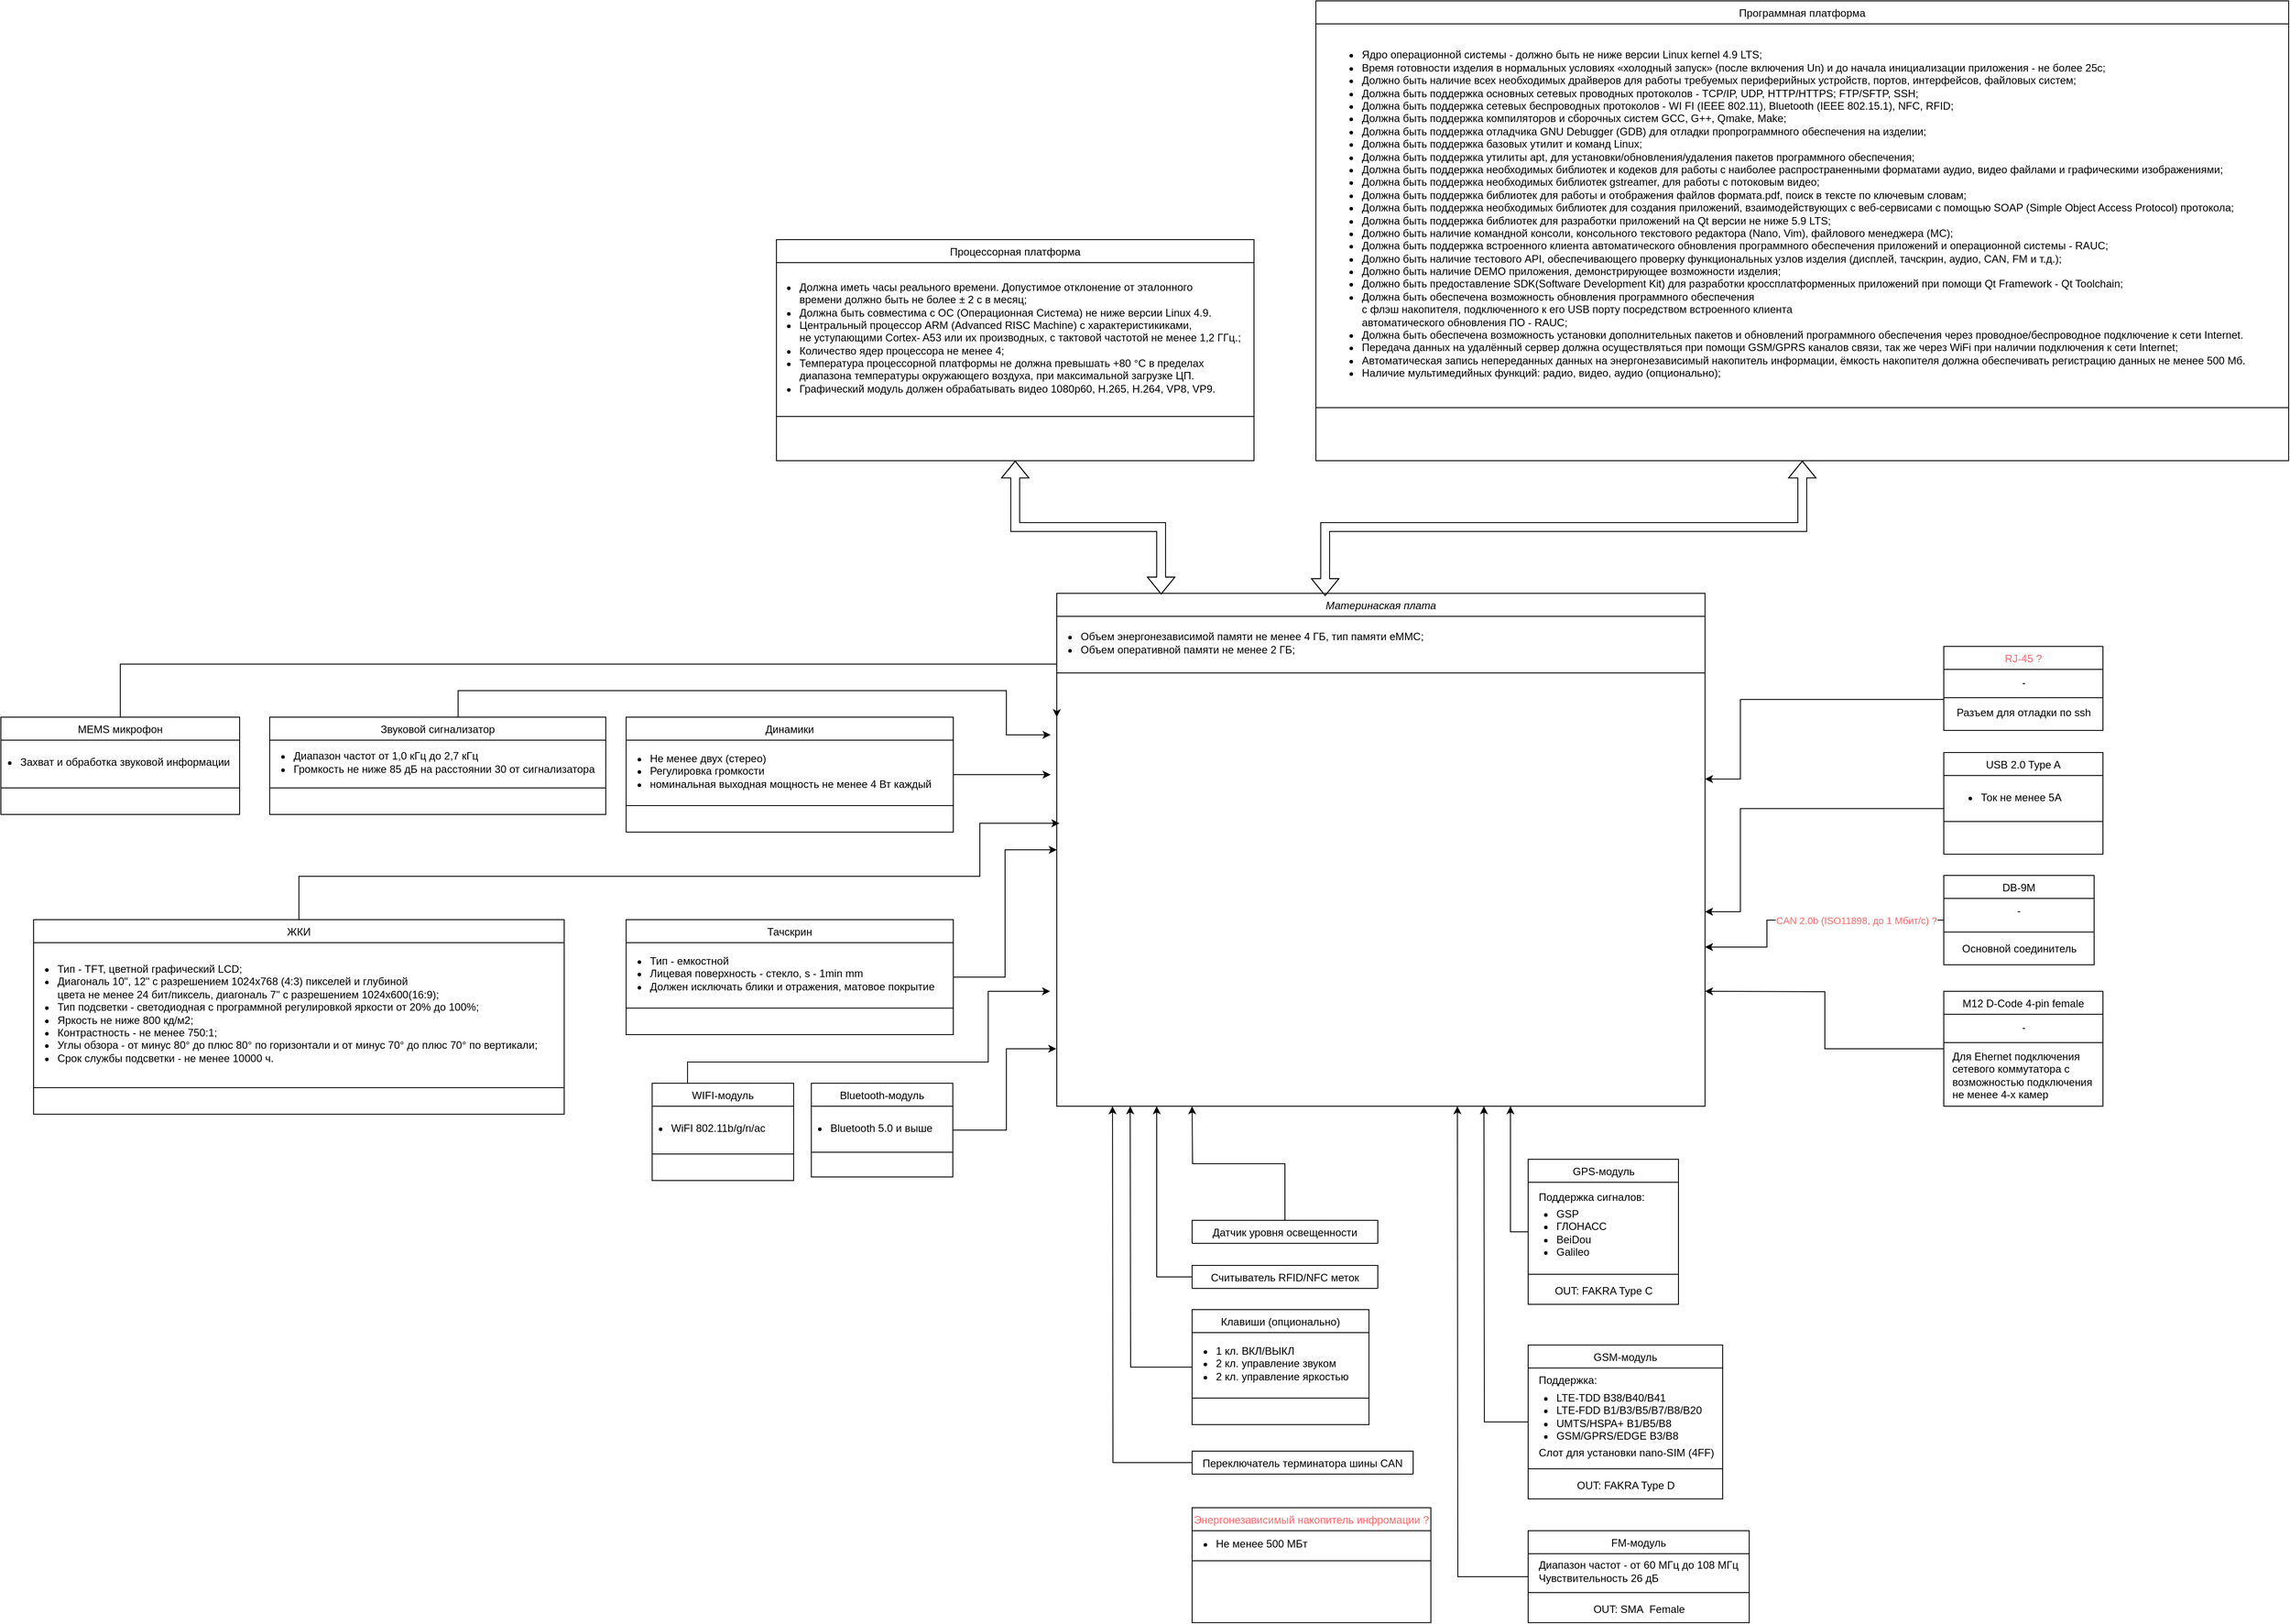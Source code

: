 <mxfile version="25.0.3">
  <diagram id="C5RBs43oDa-KdzZeNtuy" name="Page-1">
    <mxGraphModel dx="3862" dy="2317" grid="1" gridSize="10" guides="1" tooltips="1" connect="1" arrows="1" fold="1" page="1" pageScale="1" pageWidth="827" pageHeight="1169" math="0" shadow="0">
      <root>
        <mxCell id="WIyWlLk6GJQsqaUBKTNV-0" />
        <mxCell id="WIyWlLk6GJQsqaUBKTNV-1" parent="WIyWlLk6GJQsqaUBKTNV-0" />
        <mxCell id="zkfFHV4jXpPFQw0GAbJ--0" value="Материнаская плата" style="swimlane;fontStyle=2;align=center;verticalAlign=top;childLayout=stackLayout;horizontal=1;startSize=26;horizontalStack=0;resizeParent=1;resizeLast=0;collapsible=1;marginBottom=0;rounded=0;shadow=0;strokeWidth=1;" parent="WIyWlLk6GJQsqaUBKTNV-1" vertex="1">
          <mxGeometry x="97" y="20" width="733" height="580" as="geometry">
            <mxRectangle x="230" y="140" width="160" height="26" as="alternateBounds" />
          </mxGeometry>
        </mxCell>
        <mxCell id="351Vfbh0vFhuDnyXnwBA-13" value="&lt;ul style=&quot;padding-left: 15px;&quot;&gt;&lt;li&gt;Объем энергонезависимой памяти не менее 4 ГБ, тип памяти еММС;&lt;/li&gt;&lt;li&gt;Объем оперативной памяти не менее 2 ГБ;&lt;/li&gt;&lt;/ul&gt;" style="text;html=1;align=left;verticalAlign=middle;resizable=0;points=[];autosize=1;strokeColor=none;fillColor=none;spacingLeft=12;spacing=0;imageWidth=19;" vertex="1" parent="zkfFHV4jXpPFQw0GAbJ--0">
          <mxGeometry y="26" width="733" height="60" as="geometry" />
        </mxCell>
        <mxCell id="zkfFHV4jXpPFQw0GAbJ--4" value="" style="line;html=1;strokeWidth=1;align=left;verticalAlign=middle;spacingTop=-1;spacingLeft=3;spacingRight=3;rotatable=0;labelPosition=right;points=[];portConstraint=eastwest;" parent="zkfFHV4jXpPFQw0GAbJ--0" vertex="1">
          <mxGeometry y="86" width="733" height="8" as="geometry" />
        </mxCell>
        <mxCell id="mmJ2XwxNnpeeQNrBahXj-49" style="edgeStyle=orthogonalEdgeStyle;rounded=0;orthogonalLoop=1;jettySize=auto;html=1;" parent="WIyWlLk6GJQsqaUBKTNV-1" source="zkfFHV4jXpPFQw0GAbJ--13" edge="1">
          <mxGeometry relative="1" as="geometry">
            <mxPoint x="550" y="600" as="targetPoint" />
          </mxGeometry>
        </mxCell>
        <mxCell id="zkfFHV4jXpPFQw0GAbJ--13" value="FM-модуль" style="swimlane;fontStyle=0;align=center;verticalAlign=top;childLayout=stackLayout;horizontal=1;startSize=26;horizontalStack=0;resizeParent=1;resizeLast=0;collapsible=1;marginBottom=0;rounded=0;shadow=0;strokeWidth=1;" parent="WIyWlLk6GJQsqaUBKTNV-1" vertex="1">
          <mxGeometry x="630" y="1080" width="250" height="104" as="geometry">
            <mxRectangle x="310" y="410" width="170" height="26" as="alternateBounds" />
          </mxGeometry>
        </mxCell>
        <mxCell id="_bf-xzJOz2L2qGSa89S1-26" value="&lt;div&gt;Диапазон частот - от 60 МГц до 108 МГц&lt;/div&gt;&lt;div&gt;Чувствительность 26 дБ&lt;br&gt;&lt;/div&gt;" style="text;html=1;align=left;verticalAlign=middle;resizable=0;points=[];autosize=1;strokeColor=none;fillColor=none;spacingLeft=12;spacing=0;" parent="zkfFHV4jXpPFQw0GAbJ--13" vertex="1">
          <mxGeometry y="26" width="250" height="40" as="geometry" />
        </mxCell>
        <mxCell id="zkfFHV4jXpPFQw0GAbJ--15" value="" style="line;html=1;strokeWidth=1;align=left;verticalAlign=middle;spacingTop=-1;spacingLeft=3;spacingRight=3;rotatable=0;labelPosition=right;points=[];portConstraint=eastwest;" parent="zkfFHV4jXpPFQw0GAbJ--13" vertex="1">
          <mxGeometry y="66" width="250" height="8" as="geometry" />
        </mxCell>
        <mxCell id="mmJ2XwxNnpeeQNrBahXj-25" value="OUT: SMA&amp;nbsp; Female" style="text;html=1;align=center;verticalAlign=middle;resizable=0;points=[];autosize=1;strokeColor=none;fillColor=none;" parent="zkfFHV4jXpPFQw0GAbJ--13" vertex="1">
          <mxGeometry y="74" width="250" height="30" as="geometry" />
        </mxCell>
        <mxCell id="mmJ2XwxNnpeeQNrBahXj-47" style="edgeStyle=orthogonalEdgeStyle;rounded=0;orthogonalLoop=1;jettySize=auto;html=1;" parent="WIyWlLk6GJQsqaUBKTNV-1" source="mmJ2XwxNnpeeQNrBahXj-1" edge="1">
          <mxGeometry relative="1" as="geometry">
            <mxPoint x="610" y="600" as="targetPoint" />
          </mxGeometry>
        </mxCell>
        <mxCell id="mmJ2XwxNnpeeQNrBahXj-1" value="GPS-модуль" style="swimlane;fontStyle=0;align=center;verticalAlign=top;childLayout=stackLayout;horizontal=1;startSize=26;horizontalStack=0;resizeParent=1;resizeLast=0;collapsible=1;marginBottom=0;rounded=0;shadow=0;strokeWidth=1;spacingLeft=1;" parent="WIyWlLk6GJQsqaUBKTNV-1" vertex="1">
          <mxGeometry x="630" y="660" width="170" height="164" as="geometry">
            <mxRectangle x="310" y="410" width="170" height="26" as="alternateBounds" />
          </mxGeometry>
        </mxCell>
        <mxCell id="_bf-xzJOz2L2qGSa89S1-20" value="Поддержка сигналов:&lt;br&gt;&lt;ul style=&quot;padding-left: 20px; margin-top: 5px; margin-bottom: 5px;&quot;&gt;&lt;li&gt;GSP&lt;/li&gt;&lt;li&gt;ГЛОНАСС&lt;/li&gt;&lt;li&gt;BeiDou&lt;/li&gt;&lt;li&gt;Galileo&lt;br&gt;&lt;/li&gt;&lt;/ul&gt;" style="text;html=1;align=left;verticalAlign=middle;resizable=0;points=[];autosize=1;strokeColor=none;fillColor=none;spacingLeft=12;spacing=0;" parent="mmJ2XwxNnpeeQNrBahXj-1" vertex="1">
          <mxGeometry y="26" width="170" height="100" as="geometry" />
        </mxCell>
        <mxCell id="mmJ2XwxNnpeeQNrBahXj-3" value="" style="line;html=1;strokeWidth=1;align=left;verticalAlign=middle;spacingTop=-1;spacingLeft=3;spacingRight=3;rotatable=0;labelPosition=right;points=[];portConstraint=eastwest;" parent="mmJ2XwxNnpeeQNrBahXj-1" vertex="1">
          <mxGeometry y="126" width="170" height="8" as="geometry" />
        </mxCell>
        <mxCell id="_bf-xzJOz2L2qGSa89S1-21" value="OUT: FAKRA Type C" style="text;html=1;align=center;verticalAlign=middle;resizable=0;points=[];autosize=1;strokeColor=none;fillColor=none;" parent="mmJ2XwxNnpeeQNrBahXj-1" vertex="1">
          <mxGeometry y="134" width="170" height="30" as="geometry" />
        </mxCell>
        <mxCell id="mmJ2XwxNnpeeQNrBahXj-48" style="edgeStyle=orthogonalEdgeStyle;rounded=0;orthogonalLoop=1;jettySize=auto;html=1;" parent="WIyWlLk6GJQsqaUBKTNV-1" source="mmJ2XwxNnpeeQNrBahXj-4" edge="1">
          <mxGeometry relative="1" as="geometry">
            <mxPoint x="580" y="600" as="targetPoint" />
          </mxGeometry>
        </mxCell>
        <mxCell id="mmJ2XwxNnpeeQNrBahXj-4" value="GSM-модуль" style="swimlane;fontStyle=0;align=center;verticalAlign=top;childLayout=stackLayout;horizontal=1;startSize=26;horizontalStack=0;resizeParent=1;resizeLast=0;collapsible=1;marginBottom=0;rounded=0;shadow=0;strokeWidth=1;" parent="WIyWlLk6GJQsqaUBKTNV-1" vertex="1">
          <mxGeometry x="630" y="870" width="220" height="174" as="geometry">
            <mxRectangle x="310" y="410" width="170" height="26" as="alternateBounds" />
          </mxGeometry>
        </mxCell>
        <mxCell id="_bf-xzJOz2L2qGSa89S1-24" value="Поддержка:&lt;br&gt;&lt;ul style=&quot;padding-left: 20px; margin-top: 5px; margin-bottom: 5px;&quot;&gt;&lt;li&gt;LTE-TDD B38/B40/B41&lt;br&gt;&lt;/li&gt;&lt;li&gt;LTE-FDD B1/B3/B5/B7/B8/B20&lt;/li&gt;&lt;li&gt;UMTS/HSPA+ B1/B5/B8&lt;br&gt;&lt;/li&gt;&lt;li&gt;GSM/GPRS/EDGE B3/B8&lt;/li&gt;&lt;/ul&gt;Слот для установки nano-SIM (4FF)" style="text;html=1;align=left;verticalAlign=middle;resizable=0;points=[];autosize=1;strokeColor=none;fillColor=none;spacingLeft=12;spacing=0;" parent="mmJ2XwxNnpeeQNrBahXj-4" vertex="1">
          <mxGeometry y="26" width="220" height="110" as="geometry" />
        </mxCell>
        <mxCell id="mmJ2XwxNnpeeQNrBahXj-6" value="" style="line;html=1;strokeWidth=1;align=left;verticalAlign=middle;spacingTop=-1;spacingLeft=3;spacingRight=3;rotatable=0;labelPosition=right;points=[];portConstraint=eastwest;" parent="mmJ2XwxNnpeeQNrBahXj-4" vertex="1">
          <mxGeometry y="136" width="220" height="8" as="geometry" />
        </mxCell>
        <mxCell id="_bf-xzJOz2L2qGSa89S1-22" value="OUT: FAKRA Type D" style="text;html=1;align=center;verticalAlign=middle;resizable=0;points=[];autosize=1;strokeColor=none;fillColor=none;" parent="mmJ2XwxNnpeeQNrBahXj-4" vertex="1">
          <mxGeometry y="144" width="220" height="30" as="geometry" />
        </mxCell>
        <mxCell id="351Vfbh0vFhuDnyXnwBA-10" style="edgeStyle=orthogonalEdgeStyle;rounded=0;orthogonalLoop=1;jettySize=auto;html=1;" edge="1" parent="WIyWlLk6GJQsqaUBKTNV-1" source="mmJ2XwxNnpeeQNrBahXj-7">
          <mxGeometry relative="1" as="geometry">
            <mxPoint x="100" y="280" as="targetPoint" />
            <Array as="points">
              <mxPoint x="-760" y="340" />
              <mxPoint x="10" y="340" />
              <mxPoint x="10" y="280" />
              <mxPoint x="96" y="280" />
            </Array>
          </mxGeometry>
        </mxCell>
        <mxCell id="mmJ2XwxNnpeeQNrBahXj-7" value="ЖКИ" style="swimlane;fontStyle=0;align=center;verticalAlign=top;childLayout=stackLayout;horizontal=1;startSize=26;horizontalStack=0;resizeParent=1;resizeLast=0;collapsible=1;marginBottom=0;rounded=0;shadow=0;strokeWidth=1;" parent="WIyWlLk6GJQsqaUBKTNV-1" vertex="1">
          <mxGeometry x="-1060" y="389" width="600" height="220" as="geometry">
            <mxRectangle x="-240" y="290" width="170" height="26" as="alternateBounds" />
          </mxGeometry>
        </mxCell>
        <mxCell id="351Vfbh0vFhuDnyXnwBA-9" value="&lt;ul style=&quot;padding-left: 15px;&quot;&gt;&lt;li&gt;Тип - TFT, цветной графический LCD;&lt;/li&gt;&lt;li&gt;Диагональ 10&quot;, 12&quot; с разрешением 1024x768 (4:3) пикселей и глубиной &lt;br&gt;цвета не менее 24 бит/пиксель, диагональ 7&quot; с разрешением 1024х600(16:9);&lt;/li&gt;&lt;li&gt;Тип подсветки - светодиодная с программной регулировкой яркости от 20% до 100%;&lt;/li&gt;&lt;li&gt;Яркость не ниже 800 кд/м2;&lt;/li&gt;&lt;li&gt;Контрастность - не менее 750:1;&lt;/li&gt;&lt;li&gt;Углы обзора - от минус 80° до плюс 80° по горизонтали и от минус 70° до плюс 70° по вертикали;&lt;/li&gt;&lt;li&gt;Срок службы подсветки - не менее 10000 ч.&lt;/li&gt;&lt;/ul&gt;" style="text;html=1;align=left;verticalAlign=middle;resizable=0;points=[];autosize=1;strokeColor=none;fillColor=none;spacingLeft=12;spacing=0;imageWidth=19;" vertex="1" parent="mmJ2XwxNnpeeQNrBahXj-7">
          <mxGeometry y="26" width="600" height="160" as="geometry" />
        </mxCell>
        <mxCell id="mmJ2XwxNnpeeQNrBahXj-9" value="" style="line;html=1;strokeWidth=1;align=left;verticalAlign=middle;spacingTop=-1;spacingLeft=3;spacingRight=3;rotatable=0;labelPosition=right;points=[];portConstraint=eastwest;" parent="mmJ2XwxNnpeeQNrBahXj-7" vertex="1">
          <mxGeometry y="186" width="600" height="8" as="geometry" />
        </mxCell>
        <mxCell id="351Vfbh0vFhuDnyXnwBA-8" style="edgeStyle=orthogonalEdgeStyle;rounded=0;orthogonalLoop=1;jettySize=auto;html=1;entryX=0;entryY=0.5;entryDx=0;entryDy=0;" edge="1" parent="WIyWlLk6GJQsqaUBKTNV-1" source="mmJ2XwxNnpeeQNrBahXj-10" target="zkfFHV4jXpPFQw0GAbJ--0">
          <mxGeometry relative="1" as="geometry" />
        </mxCell>
        <mxCell id="mmJ2XwxNnpeeQNrBahXj-10" value="Тачскрин" style="swimlane;fontStyle=0;align=center;verticalAlign=top;childLayout=stackLayout;horizontal=1;startSize=26;horizontalStack=0;resizeParent=1;resizeLast=0;collapsible=1;marginBottom=0;rounded=0;shadow=0;strokeWidth=1;" parent="WIyWlLk6GJQsqaUBKTNV-1" vertex="1">
          <mxGeometry x="-390" y="389" width="370" height="130" as="geometry">
            <mxRectangle x="310" y="410" width="170" height="26" as="alternateBounds" />
          </mxGeometry>
        </mxCell>
        <mxCell id="351Vfbh0vFhuDnyXnwBA-7" value="&lt;ul style=&quot;padding-left: 15px; margin-top: 5px; margin-bottom: 5px;&quot;&gt;&lt;li&gt;Тип - емкостной&lt;br&gt;&lt;/li&gt;&lt;li&gt;Лицевая поверхность - стекло, s - 1min mm&lt;/li&gt;&lt;li&gt;Должен исключать блики и отражения, матовое покрытие&lt;br&gt;&lt;/li&gt;&lt;/ul&gt;" style="text;html=1;align=left;verticalAlign=middle;resizable=0;points=[];autosize=1;strokeColor=none;fillColor=none;spacingLeft=12;spacing=0;imageWidth=19;" vertex="1" parent="mmJ2XwxNnpeeQNrBahXj-10">
          <mxGeometry y="26" width="370" height="70" as="geometry" />
        </mxCell>
        <mxCell id="mmJ2XwxNnpeeQNrBahXj-12" value="" style="line;html=1;strokeWidth=1;align=left;verticalAlign=middle;spacingTop=-1;spacingLeft=3;spacingRight=3;rotatable=0;labelPosition=right;points=[];portConstraint=eastwest;" parent="mmJ2XwxNnpeeQNrBahXj-10" vertex="1">
          <mxGeometry y="96" width="370" height="8" as="geometry" />
        </mxCell>
        <mxCell id="351Vfbh0vFhuDnyXnwBA-3" style="edgeStyle=orthogonalEdgeStyle;rounded=0;orthogonalLoop=1;jettySize=auto;html=1;" edge="1" parent="WIyWlLk6GJQsqaUBKTNV-1" source="mmJ2XwxNnpeeQNrBahXj-13">
          <mxGeometry relative="1" as="geometry">
            <mxPoint x="90" y="225" as="targetPoint" />
          </mxGeometry>
        </mxCell>
        <mxCell id="mmJ2XwxNnpeeQNrBahXj-13" value="Динамики" style="swimlane;fontStyle=0;align=center;verticalAlign=top;childLayout=stackLayout;horizontal=1;startSize=26;horizontalStack=0;resizeParent=1;resizeLast=0;collapsible=1;marginBottom=0;rounded=0;shadow=0;strokeWidth=1;" parent="WIyWlLk6GJQsqaUBKTNV-1" vertex="1">
          <mxGeometry x="-390" y="160" width="370" height="130" as="geometry">
            <mxRectangle x="310" y="410" width="170" height="26" as="alternateBounds" />
          </mxGeometry>
        </mxCell>
        <mxCell id="351Vfbh0vFhuDnyXnwBA-1" value="&lt;ul style=&quot;padding-left: 15px; margin-top: 5px; margin-bottom: 5px;&quot;&gt;&lt;li&gt;Не менее двух (стерео)&lt;br&gt;&lt;/li&gt;&lt;li&gt;Регулировка громкости&lt;br&gt;&lt;/li&gt;&lt;li&gt;номинальная выходная мощность не менее 4 Вт каждый&lt;br&gt;&lt;/li&gt;&lt;/ul&gt;" style="text;html=1;align=left;verticalAlign=middle;resizable=0;points=[];autosize=1;strokeColor=none;fillColor=none;spacingLeft=12;spacing=0;imageWidth=19;" vertex="1" parent="mmJ2XwxNnpeeQNrBahXj-13">
          <mxGeometry y="26" width="370" height="70" as="geometry" />
        </mxCell>
        <mxCell id="mmJ2XwxNnpeeQNrBahXj-15" value="" style="line;html=1;strokeWidth=1;align=left;verticalAlign=middle;spacingTop=-1;spacingLeft=3;spacingRight=3;rotatable=0;labelPosition=right;points=[];portConstraint=eastwest;" parent="mmJ2XwxNnpeeQNrBahXj-13" vertex="1">
          <mxGeometry y="96" width="370" height="8" as="geometry" />
        </mxCell>
        <mxCell id="_bf-xzJOz2L2qGSa89S1-5" style="edgeStyle=orthogonalEdgeStyle;rounded=0;orthogonalLoop=1;jettySize=auto;html=1;" parent="WIyWlLk6GJQsqaUBKTNV-1" source="mmJ2XwxNnpeeQNrBahXj-16" edge="1">
          <mxGeometry relative="1" as="geometry">
            <mxPoint x="90" y="180" as="targetPoint" />
            <Array as="points">
              <mxPoint x="-580" y="130" />
              <mxPoint x="40" y="130" />
              <mxPoint x="40" y="180" />
            </Array>
          </mxGeometry>
        </mxCell>
        <mxCell id="mmJ2XwxNnpeeQNrBahXj-16" value="Звуковой сигнализатор" style="swimlane;fontStyle=0;align=center;verticalAlign=top;childLayout=stackLayout;horizontal=1;startSize=26;horizontalStack=0;resizeParent=1;resizeLast=0;collapsible=1;marginBottom=0;rounded=0;shadow=0;strokeWidth=1;" parent="WIyWlLk6GJQsqaUBKTNV-1" vertex="1">
          <mxGeometry x="-793" y="160" width="380" height="110" as="geometry">
            <mxRectangle x="310" y="410" width="170" height="26" as="alternateBounds" />
          </mxGeometry>
        </mxCell>
        <mxCell id="351Vfbh0vFhuDnyXnwBA-2" value="&lt;ul style=&quot;padding-left: 15px; margin-top: 5px; margin-bottom: 5px;&quot;&gt;&lt;li&gt;Диапазон частот от 1,0 кГц до 2,7 кГц&lt;br&gt;&lt;/li&gt;&lt;li&gt;Громкость не ниже 85 дБ на расстоянии 30 от сигнализатора&lt;br&gt;&lt;/li&gt;&lt;/ul&gt;" style="text;html=1;align=left;verticalAlign=middle;resizable=0;points=[];autosize=1;strokeColor=none;fillColor=none;spacingLeft=12;spacing=0;imageWidth=19;" vertex="1" parent="mmJ2XwxNnpeeQNrBahXj-16">
          <mxGeometry y="26" width="380" height="50" as="geometry" />
        </mxCell>
        <mxCell id="mmJ2XwxNnpeeQNrBahXj-18" value="" style="line;html=1;strokeWidth=1;align=left;verticalAlign=middle;spacingTop=-1;spacingLeft=3;spacingRight=3;rotatable=0;labelPosition=right;points=[];portConstraint=eastwest;" parent="mmJ2XwxNnpeeQNrBahXj-16" vertex="1">
          <mxGeometry y="76" width="380" height="8" as="geometry" />
        </mxCell>
        <mxCell id="351Vfbh0vFhuDnyXnwBA-15" style="edgeStyle=orthogonalEdgeStyle;rounded=0;orthogonalLoop=1;jettySize=auto;html=1;" edge="1" parent="WIyWlLk6GJQsqaUBKTNV-1" source="mmJ2XwxNnpeeQNrBahXj-19">
          <mxGeometry relative="1" as="geometry">
            <mxPoint x="250" y="600" as="targetPoint" />
          </mxGeometry>
        </mxCell>
        <mxCell id="mmJ2XwxNnpeeQNrBahXj-19" value="Датчик уровня освещенности" style="swimlane;fontStyle=0;align=center;verticalAlign=top;childLayout=stackLayout;horizontal=1;startSize=26;horizontalStack=0;resizeParent=1;resizeLast=0;collapsible=1;marginBottom=0;rounded=0;shadow=0;strokeWidth=1;" parent="WIyWlLk6GJQsqaUBKTNV-1" vertex="1" collapsed="1">
          <mxGeometry x="250" y="729" width="210" height="26" as="geometry">
            <mxRectangle x="210" y="730" width="180" height="88" as="alternateBounds" />
          </mxGeometry>
        </mxCell>
        <mxCell id="mmJ2XwxNnpeeQNrBahXj-20" value="-" style="text;align=center;verticalAlign=top;spacingLeft=4;spacingRight=4;overflow=hidden;rotatable=0;points=[[0,0.5],[1,0.5]];portConstraint=eastwest;" parent="mmJ2XwxNnpeeQNrBahXj-19" vertex="1">
          <mxGeometry y="26" width="180" height="26" as="geometry" />
        </mxCell>
        <mxCell id="mmJ2XwxNnpeeQNrBahXj-21" value="" style="line;html=1;strokeWidth=1;align=left;verticalAlign=middle;spacingTop=-1;spacingLeft=3;spacingRight=3;rotatable=0;labelPosition=right;points=[];portConstraint=eastwest;" parent="mmJ2XwxNnpeeQNrBahXj-19" vertex="1">
          <mxGeometry y="52" width="180" height="8" as="geometry" />
        </mxCell>
        <mxCell id="mmJ2XwxNnpeeQNrBahXj-56" style="edgeStyle=orthogonalEdgeStyle;rounded=0;orthogonalLoop=1;jettySize=auto;html=1;exitX=0.004;exitY=0.747;exitDx=0;exitDy=0;exitPerimeter=0;" parent="WIyWlLk6GJQsqaUBKTNV-1" source="mmJ2XwxNnpeeQNrBahXj-69" edge="1">
          <mxGeometry relative="1" as="geometry">
            <mxPoint x="830" y="380" as="targetPoint" />
            <Array as="points">
              <mxPoint x="870" y="263" />
              <mxPoint x="870" y="380" />
            </Array>
          </mxGeometry>
        </mxCell>
        <mxCell id="mmJ2XwxNnpeeQNrBahXj-22" value="USB 2.0 Type A" style="swimlane;fontStyle=0;align=center;verticalAlign=top;childLayout=stackLayout;horizontal=1;startSize=26;horizontalStack=0;resizeParent=1;resizeLast=0;collapsible=1;marginBottom=0;rounded=0;shadow=0;strokeWidth=1;" parent="WIyWlLk6GJQsqaUBKTNV-1" vertex="1">
          <mxGeometry x="1100" y="200" width="180" height="115" as="geometry">
            <mxRectangle x="990" y="200" width="170" height="26" as="alternateBounds" />
          </mxGeometry>
        </mxCell>
        <mxCell id="mmJ2XwxNnpeeQNrBahXj-69" value="&lt;div align=&quot;left&quot;&gt;&lt;ul&gt;&lt;li&gt;Ток не менее 5А&lt;/li&gt;&lt;/ul&gt;&lt;/div&gt;" style="text;html=1;align=left;verticalAlign=middle;resizable=0;points=[];autosize=1;strokeColor=none;fillColor=none;" parent="mmJ2XwxNnpeeQNrBahXj-22" vertex="1">
          <mxGeometry y="26" width="180" height="50" as="geometry" />
        </mxCell>
        <mxCell id="mmJ2XwxNnpeeQNrBahXj-24" value="" style="line;html=1;strokeWidth=1;align=left;verticalAlign=middle;spacingTop=-1;spacingLeft=3;spacingRight=3;rotatable=0;labelPosition=right;points=[];portConstraint=eastwest;" parent="mmJ2XwxNnpeeQNrBahXj-22" vertex="1">
          <mxGeometry y="76" width="180" height="4" as="geometry" />
        </mxCell>
        <mxCell id="mmJ2XwxNnpeeQNrBahXj-45" style="edgeStyle=orthogonalEdgeStyle;rounded=0;orthogonalLoop=1;jettySize=auto;html=1;" parent="WIyWlLk6GJQsqaUBKTNV-1" source="mmJ2XwxNnpeeQNrBahXj-27" edge="1">
          <mxGeometry relative="1" as="geometry">
            <mxPoint x="210" y="600" as="targetPoint" />
            <Array as="points">
              <mxPoint x="210" y="793" />
            </Array>
          </mxGeometry>
        </mxCell>
        <mxCell id="mmJ2XwxNnpeeQNrBahXj-27" value="Считыватель RFID/NFC меток" style="swimlane;fontStyle=0;align=center;verticalAlign=top;childLayout=stackLayout;horizontal=1;startSize=26;horizontalStack=0;resizeParent=1;resizeLast=0;collapsible=1;marginBottom=0;rounded=0;shadow=0;strokeWidth=1;" parent="WIyWlLk6GJQsqaUBKTNV-1" vertex="1" collapsed="1">
          <mxGeometry x="250" y="780" width="210" height="26" as="geometry">
            <mxRectangle x="210" y="780" width="190" height="88" as="alternateBounds" />
          </mxGeometry>
        </mxCell>
        <mxCell id="mmJ2XwxNnpeeQNrBahXj-28" value="-" style="text;align=center;verticalAlign=top;spacingLeft=4;spacingRight=4;overflow=hidden;rotatable=0;points=[[0,0.5],[1,0.5]];portConstraint=eastwest;" parent="mmJ2XwxNnpeeQNrBahXj-27" vertex="1">
          <mxGeometry y="26" width="190" height="26" as="geometry" />
        </mxCell>
        <mxCell id="mmJ2XwxNnpeeQNrBahXj-29" value="" style="line;html=1;strokeWidth=1;align=left;verticalAlign=middle;spacingTop=-1;spacingLeft=3;spacingRight=3;rotatable=0;labelPosition=right;points=[];portConstraint=eastwest;" parent="mmJ2XwxNnpeeQNrBahXj-27" vertex="1">
          <mxGeometry y="52" width="190" height="8" as="geometry" />
        </mxCell>
        <mxCell id="mmJ2XwxNnpeeQNrBahXj-31" value="Процессорная платформа" style="swimlane;fontStyle=0;align=center;verticalAlign=top;childLayout=stackLayout;horizontal=1;startSize=26;horizontalStack=0;resizeParent=1;resizeLast=0;collapsible=1;marginBottom=0;rounded=0;shadow=0;strokeWidth=1;" parent="WIyWlLk6GJQsqaUBKTNV-1" vertex="1">
          <mxGeometry x="-220" y="-380" width="540" height="250" as="geometry">
            <mxRectangle x="310" y="410" width="170" height="26" as="alternateBounds" />
          </mxGeometry>
        </mxCell>
        <mxCell id="351Vfbh0vFhuDnyXnwBA-12" value="&lt;ul style=&quot;padding-left: 14px;&quot;&gt;&lt;li&gt;Должна иметь часы реального времени. Допустимое отклонение от эталонного&lt;br&gt;времени должно быть не более ± 2 с в месяц;&lt;/li&gt;&lt;li&gt;Должна быть совместима с ОС (Операционная Система) не ниже версии Linux 4.9.&lt;/li&gt;&lt;li&gt;Центральный процессор ARM (Advanced RISC Machine) с характеристикиками,&lt;br&gt;не уступающими Cortex- A53 или их производных, с тактовой частотой не менее 1,2 ГГц.;&lt;/li&gt;&lt;li&gt;Количество ядер процессора не менее 4;&lt;/li&gt;&lt;li&gt;Температура процессорной платформы не должна превышать +80 °С в пределах &lt;br&gt;диапазона температуры окружающего воздуха, при максимальной загрузке ЦП.&lt;/li&gt;&lt;li&gt;Графический модуль должен обрабатывать видео 1080p60, Н.265, Н.264, VP8, VP9.&lt;br&gt;&lt;/li&gt;&lt;/ul&gt;" style="text;html=1;align=left;verticalAlign=middle;resizable=0;points=[];autosize=1;strokeColor=none;fillColor=none;spacingLeft=12;spacing=0;imageWidth=19;" vertex="1" parent="mmJ2XwxNnpeeQNrBahXj-31">
          <mxGeometry y="26" width="540" height="170" as="geometry" />
        </mxCell>
        <mxCell id="mmJ2XwxNnpeeQNrBahXj-33" value="" style="line;html=1;strokeWidth=1;align=left;verticalAlign=middle;spacingTop=-1;spacingLeft=3;spacingRight=3;rotatable=0;labelPosition=right;points=[];portConstraint=eastwest;" parent="mmJ2XwxNnpeeQNrBahXj-31" vertex="1">
          <mxGeometry y="196" width="540" height="8" as="geometry" />
        </mxCell>
        <mxCell id="_bf-xzJOz2L2qGSa89S1-4" style="edgeStyle=orthogonalEdgeStyle;rounded=0;orthogonalLoop=1;jettySize=auto;html=1;" parent="WIyWlLk6GJQsqaUBKTNV-1" source="mmJ2XwxNnpeeQNrBahXj-34" edge="1">
          <mxGeometry relative="1" as="geometry">
            <mxPoint x="89.43" y="470.0" as="targetPoint" />
            <Array as="points">
              <mxPoint x="-320.57" y="550" />
              <mxPoint x="19.43" y="550" />
              <mxPoint x="19.43" y="470" />
            </Array>
          </mxGeometry>
        </mxCell>
        <mxCell id="mmJ2XwxNnpeeQNrBahXj-34" value="WIFI-модуль" style="swimlane;fontStyle=0;align=center;verticalAlign=top;childLayout=stackLayout;horizontal=1;startSize=26;horizontalStack=0;resizeParent=1;resizeLast=0;collapsible=1;marginBottom=0;rounded=0;shadow=0;strokeWidth=1;" parent="WIyWlLk6GJQsqaUBKTNV-1" vertex="1">
          <mxGeometry x="-360.57" y="574" width="160" height="110" as="geometry">
            <mxRectangle x="310" y="410" width="170" height="26" as="alternateBounds" />
          </mxGeometry>
        </mxCell>
        <mxCell id="_bf-xzJOz2L2qGSa89S1-1" value="&lt;ul style=&quot;padding-left: 20px;&quot;&gt;&lt;li&gt;WiFI 802.11b/g/n/ac&lt;br&gt;&lt;/li&gt;&lt;/ul&gt;" style="text;html=1;align=left;verticalAlign=middle;resizable=0;points=[];autosize=1;strokeColor=none;fillColor=none;" parent="mmJ2XwxNnpeeQNrBahXj-34" vertex="1">
          <mxGeometry y="26" width="160" height="50" as="geometry" />
        </mxCell>
        <mxCell id="mmJ2XwxNnpeeQNrBahXj-36" value="" style="line;html=1;strokeWidth=1;align=left;verticalAlign=middle;spacingTop=-1;spacingLeft=3;spacingRight=3;rotatable=0;labelPosition=right;points=[];portConstraint=eastwest;" parent="mmJ2XwxNnpeeQNrBahXj-34" vertex="1">
          <mxGeometry y="76" width="160" height="8" as="geometry" />
        </mxCell>
        <mxCell id="_bf-xzJOz2L2qGSa89S1-3" style="edgeStyle=orthogonalEdgeStyle;rounded=0;orthogonalLoop=1;jettySize=auto;html=1;entryX=0;entryY=0.75;entryDx=0;entryDy=0;" parent="WIyWlLk6GJQsqaUBKTNV-1" source="mmJ2XwxNnpeeQNrBahXj-37" edge="1">
          <mxGeometry relative="1" as="geometry">
            <mxPoint x="96.43" y="535" as="targetPoint" />
            <Array as="points">
              <mxPoint x="40" y="627" />
              <mxPoint x="40" y="535" />
            </Array>
          </mxGeometry>
        </mxCell>
        <mxCell id="mmJ2XwxNnpeeQNrBahXj-37" value="Bluetooth-модуль" style="swimlane;fontStyle=0;align=center;verticalAlign=top;childLayout=stackLayout;horizontal=1;startSize=26;horizontalStack=0;resizeParent=1;resizeLast=0;collapsible=1;marginBottom=0;rounded=0;shadow=0;strokeWidth=1;" parent="WIyWlLk6GJQsqaUBKTNV-1" vertex="1">
          <mxGeometry x="-180.57" y="574" width="160" height="106" as="geometry">
            <mxRectangle x="310" y="410" width="170" height="26" as="alternateBounds" />
          </mxGeometry>
        </mxCell>
        <mxCell id="_bf-xzJOz2L2qGSa89S1-0" value="&lt;ul style=&quot;padding-left: 20px;&quot;&gt;&lt;li&gt;Bluetooth 5.0 и выше&lt;/li&gt;&lt;/ul&gt;" style="text;html=1;align=left;verticalAlign=middle;resizable=0;points=[];autosize=1;strokeColor=none;fillColor=none;" parent="mmJ2XwxNnpeeQNrBahXj-37" vertex="1">
          <mxGeometry y="26" width="160" height="50" as="geometry" />
        </mxCell>
        <mxCell id="mmJ2XwxNnpeeQNrBahXj-39" value="" style="line;html=1;strokeWidth=1;align=left;verticalAlign=middle;spacingTop=-1;spacingLeft=3;spacingRight=3;rotatable=0;labelPosition=right;points=[];portConstraint=eastwest;" parent="mmJ2XwxNnpeeQNrBahXj-37" vertex="1">
          <mxGeometry y="76" width="160" height="4" as="geometry" />
        </mxCell>
        <mxCell id="mmJ2XwxNnpeeQNrBahXj-59" style="edgeStyle=orthogonalEdgeStyle;rounded=0;orthogonalLoop=1;jettySize=auto;html=1;" parent="WIyWlLk6GJQsqaUBKTNV-1" source="mmJ2XwxNnpeeQNrBahXj-50" edge="1">
          <mxGeometry relative="1" as="geometry">
            <mxPoint x="830" y="420" as="targetPoint" />
            <Array as="points">
              <mxPoint x="900" y="390" />
              <mxPoint x="900" y="420" />
            </Array>
          </mxGeometry>
        </mxCell>
        <mxCell id="351Vfbh0vFhuDnyXnwBA-16" value="&lt;font color=&quot;#ff6666&quot;&gt;CAN 2.0b (ISO11898, до 1 Мбит/с) ?&lt;br&gt;&lt;/font&gt;" style="edgeLabel;html=1;align=center;verticalAlign=middle;resizable=0;points=[];" vertex="1" connectable="0" parent="mmJ2XwxNnpeeQNrBahXj-59">
          <mxGeometry x="-0.406" relative="1" as="geometry">
            <mxPoint x="-10" as="offset" />
          </mxGeometry>
        </mxCell>
        <mxCell id="mmJ2XwxNnpeeQNrBahXj-50" value="DB-9M" style="swimlane;fontStyle=0;align=center;verticalAlign=top;childLayout=stackLayout;horizontal=1;startSize=26;horizontalStack=0;resizeParent=1;resizeLast=0;collapsible=1;marginBottom=0;rounded=0;shadow=0;strokeWidth=1;" parent="WIyWlLk6GJQsqaUBKTNV-1" vertex="1">
          <mxGeometry x="1100" y="339" width="170" height="101" as="geometry">
            <mxRectangle x="310" y="410" width="170" height="26" as="alternateBounds" />
          </mxGeometry>
        </mxCell>
        <mxCell id="mmJ2XwxNnpeeQNrBahXj-51" value="-" style="text;align=center;verticalAlign=top;spacingLeft=4;spacingRight=4;overflow=hidden;rotatable=0;points=[[0,0.5],[1,0.5]];portConstraint=eastwest;" parent="mmJ2XwxNnpeeQNrBahXj-50" vertex="1">
          <mxGeometry y="26" width="170" height="34" as="geometry" />
        </mxCell>
        <mxCell id="mmJ2XwxNnpeeQNrBahXj-52" value="" style="line;html=1;strokeWidth=1;align=left;verticalAlign=middle;spacingTop=-1;spacingLeft=3;spacingRight=3;rotatable=0;labelPosition=right;points=[];portConstraint=eastwest;" parent="mmJ2XwxNnpeeQNrBahXj-50" vertex="1">
          <mxGeometry y="60" width="170" height="8" as="geometry" />
        </mxCell>
        <mxCell id="mmJ2XwxNnpeeQNrBahXj-54" value="Основной соединитель" style="text;html=1;align=center;verticalAlign=middle;resizable=0;points=[];autosize=1;strokeColor=none;fillColor=none;" parent="mmJ2XwxNnpeeQNrBahXj-50" vertex="1">
          <mxGeometry y="68" width="170" height="30" as="geometry" />
        </mxCell>
        <mxCell id="mmJ2XwxNnpeeQNrBahXj-66" style="edgeStyle=orthogonalEdgeStyle;rounded=0;orthogonalLoop=1;jettySize=auto;html=1;" parent="WIyWlLk6GJQsqaUBKTNV-1" source="mmJ2XwxNnpeeQNrBahXj-63" edge="1">
          <mxGeometry relative="1" as="geometry">
            <mxPoint x="180" y="600" as="targetPoint" />
          </mxGeometry>
        </mxCell>
        <mxCell id="mmJ2XwxNnpeeQNrBahXj-63" value="Клавиши (опционально)" style="swimlane;fontStyle=0;align=center;verticalAlign=top;childLayout=stackLayout;horizontal=1;startSize=26;horizontalStack=0;resizeParent=1;resizeLast=0;collapsible=1;marginBottom=0;rounded=0;shadow=0;strokeWidth=1;" parent="WIyWlLk6GJQsqaUBKTNV-1" vertex="1">
          <mxGeometry x="250" y="830" width="200" height="130" as="geometry">
            <mxRectangle x="250" y="830" width="210" height="26" as="alternateBounds" />
          </mxGeometry>
        </mxCell>
        <mxCell id="351Vfbh0vFhuDnyXnwBA-18" value="&lt;ul style=&quot;padding-left: 15px; margin-top: 5px; margin-bottom: 5px;&quot;&gt;&lt;li&gt;1 кл. ВКЛ/ВЫКЛ&lt;br&gt;&lt;/li&gt;&lt;li&gt;2 кл. управление звуком&lt;br&gt;&lt;/li&gt;&lt;li&gt;2 кл. управление яркостью&lt;br&gt;&lt;/li&gt;&lt;/ul&gt;" style="text;html=1;align=left;verticalAlign=middle;resizable=0;points=[];autosize=1;strokeColor=none;fillColor=none;spacingLeft=12;spacing=0;" vertex="1" parent="mmJ2XwxNnpeeQNrBahXj-63">
          <mxGeometry y="26" width="200" height="70" as="geometry" />
        </mxCell>
        <mxCell id="mmJ2XwxNnpeeQNrBahXj-65" value="" style="line;html=1;strokeWidth=1;align=left;verticalAlign=middle;spacingTop=-1;spacingLeft=3;spacingRight=3;rotatable=0;labelPosition=right;points=[];portConstraint=eastwest;" parent="mmJ2XwxNnpeeQNrBahXj-63" vertex="1">
          <mxGeometry y="96" width="200" height="8" as="geometry" />
        </mxCell>
        <mxCell id="mmJ2XwxNnpeeQNrBahXj-75" style="edgeStyle=orthogonalEdgeStyle;rounded=0;orthogonalLoop=1;jettySize=auto;html=1;" parent="WIyWlLk6GJQsqaUBKTNV-1" source="mmJ2XwxNnpeeQNrBahXj-70" edge="1">
          <mxGeometry relative="1" as="geometry">
            <mxPoint x="830" y="470" as="targetPoint" />
          </mxGeometry>
        </mxCell>
        <mxCell id="mmJ2XwxNnpeeQNrBahXj-70" value="M12 D-Code 4-pin female" style="swimlane;fontStyle=0;align=center;verticalAlign=top;childLayout=stackLayout;horizontal=1;startSize=26;horizontalStack=0;resizeParent=1;resizeLast=0;collapsible=1;marginBottom=0;rounded=0;shadow=0;strokeWidth=1;" parent="WIyWlLk6GJQsqaUBKTNV-1" vertex="1">
          <mxGeometry x="1100" y="470" width="180" height="130" as="geometry">
            <mxRectangle x="990" y="200" width="170" height="26" as="alternateBounds" />
          </mxGeometry>
        </mxCell>
        <mxCell id="mmJ2XwxNnpeeQNrBahXj-71" value="-" style="text;html=1;align=center;verticalAlign=middle;resizable=0;points=[];autosize=1;strokeColor=none;fillColor=none;" parent="mmJ2XwxNnpeeQNrBahXj-70" vertex="1">
          <mxGeometry y="26" width="180" height="30" as="geometry" />
        </mxCell>
        <mxCell id="mmJ2XwxNnpeeQNrBahXj-72" value="" style="line;html=1;strokeWidth=1;align=left;verticalAlign=middle;spacingTop=-1;spacingLeft=3;spacingRight=3;rotatable=0;labelPosition=right;points=[];portConstraint=eastwest;" parent="mmJ2XwxNnpeeQNrBahXj-70" vertex="1">
          <mxGeometry y="56" width="180" height="4" as="geometry" />
        </mxCell>
        <mxCell id="mmJ2XwxNnpeeQNrBahXj-73" value="&lt;div align=&quot;justify&quot;&gt;Для Ehernet подключения&amp;nbsp;&lt;/div&gt;&lt;div align=&quot;justify&quot;&gt;сетевого коммутатора с&amp;nbsp;&lt;/div&gt;&lt;div align=&quot;justify&quot;&gt;возможностью подключения&amp;nbsp;&lt;/div&gt;&lt;div align=&quot;justify&quot;&gt;не менее 4-x камер&lt;/div&gt;" style="text;html=1;align=center;verticalAlign=middle;resizable=0;points=[];autosize=1;strokeColor=none;fillColor=none;" parent="mmJ2XwxNnpeeQNrBahXj-70" vertex="1">
          <mxGeometry y="60" width="180" height="70" as="geometry" />
        </mxCell>
        <mxCell id="_bf-xzJOz2L2qGSa89S1-10" style="edgeStyle=orthogonalEdgeStyle;rounded=0;orthogonalLoop=1;jettySize=auto;html=1;" parent="WIyWlLk6GJQsqaUBKTNV-1" source="_bf-xzJOz2L2qGSa89S1-6" edge="1">
          <mxGeometry relative="1" as="geometry">
            <mxPoint x="830" y="230" as="targetPoint" />
            <Array as="points">
              <mxPoint x="870" y="140" />
              <mxPoint x="870" y="230" />
            </Array>
          </mxGeometry>
        </mxCell>
        <mxCell id="_bf-xzJOz2L2qGSa89S1-6" value="RJ-45 ?" style="swimlane;fontStyle=0;align=center;verticalAlign=top;childLayout=stackLayout;horizontal=1;startSize=26;horizontalStack=0;resizeParent=1;resizeLast=0;collapsible=1;marginBottom=0;rounded=0;shadow=0;strokeWidth=1;fontColor=#FF6666;" parent="WIyWlLk6GJQsqaUBKTNV-1" vertex="1">
          <mxGeometry x="1100" y="80" width="180" height="95" as="geometry">
            <mxRectangle x="990" y="200" width="170" height="26" as="alternateBounds" />
          </mxGeometry>
        </mxCell>
        <mxCell id="_bf-xzJOz2L2qGSa89S1-7" value="&lt;div align=&quot;center&quot;&gt;-&lt;/div&gt;" style="text;html=1;align=center;verticalAlign=middle;resizable=0;points=[];autosize=1;strokeColor=none;fillColor=none;" parent="_bf-xzJOz2L2qGSa89S1-6" vertex="1">
          <mxGeometry y="26" width="180" height="30" as="geometry" />
        </mxCell>
        <mxCell id="_bf-xzJOz2L2qGSa89S1-8" value="" style="line;html=1;strokeWidth=1;align=left;verticalAlign=middle;spacingTop=-1;spacingLeft=3;spacingRight=3;rotatable=0;labelPosition=right;points=[];portConstraint=eastwest;" parent="_bf-xzJOz2L2qGSa89S1-6" vertex="1">
          <mxGeometry y="56" width="180" height="4" as="geometry" />
        </mxCell>
        <mxCell id="_bf-xzJOz2L2qGSa89S1-9" value="Разъем для отладки по ssh" style="text;html=1;align=center;verticalAlign=middle;resizable=0;points=[];autosize=1;strokeColor=none;fillColor=none;" parent="_bf-xzJOz2L2qGSa89S1-6" vertex="1">
          <mxGeometry y="60" width="180" height="30" as="geometry" />
        </mxCell>
        <mxCell id="_bf-xzJOz2L2qGSa89S1-12" value="MEMS микрофон" style="swimlane;fontStyle=0;align=center;verticalAlign=top;childLayout=stackLayout;horizontal=1;startSize=26;horizontalStack=0;resizeParent=1;resizeLast=0;collapsible=1;marginBottom=0;rounded=0;shadow=0;strokeWidth=1;" parent="WIyWlLk6GJQsqaUBKTNV-1" vertex="1">
          <mxGeometry x="-1097" y="160" width="270" height="110" as="geometry">
            <mxRectangle x="310" y="410" width="170" height="26" as="alternateBounds" />
          </mxGeometry>
        </mxCell>
        <mxCell id="351Vfbh0vFhuDnyXnwBA-6" value="&lt;ul style=&quot;padding-left: 20px;&quot;&gt;&lt;li&gt;Захват и обработка звуковой информации&lt;br&gt;&lt;/li&gt;&lt;/ul&gt;" style="text;html=1;align=left;verticalAlign=middle;resizable=0;points=[];autosize=1;strokeColor=none;fillColor=none;" vertex="1" parent="_bf-xzJOz2L2qGSa89S1-12">
          <mxGeometry y="26" width="270" height="50" as="geometry" />
        </mxCell>
        <mxCell id="_bf-xzJOz2L2qGSa89S1-14" value="" style="line;html=1;strokeWidth=1;align=left;verticalAlign=middle;spacingTop=-1;spacingLeft=3;spacingRight=3;rotatable=0;labelPosition=right;points=[];portConstraint=eastwest;" parent="_bf-xzJOz2L2qGSa89S1-12" vertex="1">
          <mxGeometry y="76" width="270" height="8" as="geometry" />
        </mxCell>
        <mxCell id="_bf-xzJOz2L2qGSa89S1-15" style="edgeStyle=orthogonalEdgeStyle;rounded=0;orthogonalLoop=1;jettySize=auto;html=1;entryX=0.161;entryY=0.002;entryDx=0;entryDy=0;entryPerimeter=0;shape=flexArrow;startArrow=block;" parent="WIyWlLk6GJQsqaUBKTNV-1" source="mmJ2XwxNnpeeQNrBahXj-31" target="zkfFHV4jXpPFQw0GAbJ--0" edge="1">
          <mxGeometry relative="1" as="geometry" />
        </mxCell>
        <mxCell id="_bf-xzJOz2L2qGSa89S1-16" value="Программная платформа" style="swimlane;fontStyle=0;align=center;verticalAlign=top;childLayout=stackLayout;horizontal=1;startSize=26;horizontalStack=0;resizeParent=1;resizeLast=0;collapsible=1;marginBottom=0;rounded=0;shadow=0;strokeWidth=1;" parent="WIyWlLk6GJQsqaUBKTNV-1" vertex="1">
          <mxGeometry x="390" y="-650" width="1100" height="520" as="geometry">
            <mxRectangle x="310" y="410" width="170" height="26" as="alternateBounds" />
          </mxGeometry>
        </mxCell>
        <mxCell id="351Vfbh0vFhuDnyXnwBA-11" value="&lt;ul&gt;&lt;li&gt;Ядро операционной системы - должно быть не ниже версии Linux kernel 4.9 LTS;&lt;/li&gt;&lt;li&gt;Время готовности изделия в нормальных условиях «холодный запуск» (после включения Un) и до начала инициализации приложения - не более 25с;&lt;/li&gt;&lt;li&gt;Должно быть наличие всех необходимых драйверов для работы требуемых периферийных устройств, портов, интерфейсов, файловых систем;&lt;/li&gt;&lt;li&gt;Должна быть поддержка основных сетевых проводных протоколов - TCP/IP, UDP, HTTP/HTTPS; FTP/SFTP, SSH;&lt;/li&gt;&lt;li&gt;Должна быть поддержка сетевых беспроводных протоколов - WI FI (IEEE 802.11), Bluetooth (IEEE 802.15.1), NFC, RFID;&lt;/li&gt;&lt;li&gt;Должна быть поддержка компиляторов и сборочных систем GCC, G++, Qmake, Make;&lt;/li&gt;&lt;li&gt;Должна быть поддержка отладчика GNU Debugger (GDB) для отладки пропрограммного обеспечения на изделии;&lt;/li&gt;&lt;li&gt;Должна быть поддержка базовых утилит и команд Linux;&lt;/li&gt;&lt;li&gt;Должна быть поддержка утилиты apt, для установки/обновления/удаления пакетов программного обеспечения;&lt;/li&gt;&lt;li&gt;Должна быть поддержка необходимых библиотек и кодеков для работы с наиболее распространенными форматами аудио, видео файлами и графическими изображениями;&lt;/li&gt;&lt;li&gt;Должна быть поддержка необходимых библиотек gstreamer, для работы с потоковым видео;&lt;/li&gt;&lt;li&gt;Должна быть поддержка библиотек для работы и отображения файлов формата.pdf, поиск в тексте по ключевым словам;&lt;/li&gt;&lt;li&gt;Должна быть поддержка необходимых библиотек для создания приложений, взаимодействующих с веб-сервисами с помощью SOAP (Simple Object Access Protocol) протокола;&lt;/li&gt;&lt;li&gt;Должна быть поддержка библиотек для разработки приложений на Qt версии не ниже 5.9 LTS;&lt;/li&gt;&lt;li&gt;Должно быть наличие командной консоли, консольного текстового редактора (Nano, Vim), файлового менеджера (МС);&lt;/li&gt;&lt;li&gt;Должна быть поддержка встроенного клиента автоматического обновления программного обеспечения приложений и операционной системы - RAUC;&lt;/li&gt;&lt;li&gt;Должно быть наличие тестового API, обеспечивающего проверку функциональных узлов изделия (дисплей, тачскрин, аудио, CAN, FM и т.д.);&lt;/li&gt;&lt;li&gt;Должно быть наличие DEMO приложения, демонстрирующее возможности изделия;&lt;/li&gt;&lt;li&gt;Должно быть предоставление SDK(Software Development Kit) для разработки кроссплатформенных приложений при помощи Qt Framework - Qt Toolchain;&lt;/li&gt;&lt;li&gt;Должна быть обеспечена возможность обновления программного обеспечения&lt;br&gt; с флэш накопителя, подключенного к его USB порту посредством встроенного клиента&lt;br&gt; автоматического обновления ПО - RAUC;&lt;/li&gt;&lt;li&gt;Должна быть обеспечена возможность установки дополнительных пакетов и обновлений программного обеспечения через проводное/беспроводное подключение к сети Internet.&lt;/li&gt;&lt;li&gt;Передача данных на удалённый сервер должна осуществляться при помощи GSM/GPRS каналов связи, так же через WiFi при наличии подключения к сети Internet;&lt;/li&gt;&lt;li&gt;Автоматическая запись непереданных данных на энергонезависимый накопитель информации, ёмкость накопителя должна обеспечивать регистрацию данных не менее 500 Мб.&lt;/li&gt;&lt;li&gt;Наличие мультимедийных функций: радио, видео, аудио (опционально);&lt;br&gt;&lt;/li&gt;&lt;/ul&gt;" style="text;html=1;align=left;verticalAlign=middle;resizable=0;points=[];autosize=1;strokeColor=none;fillColor=none;spacingLeft=12;spacing=0;imageWidth=19;" vertex="1" parent="_bf-xzJOz2L2qGSa89S1-16">
          <mxGeometry y="26" width="1100" height="430" as="geometry" />
        </mxCell>
        <mxCell id="_bf-xzJOz2L2qGSa89S1-18" value="" style="line;html=1;strokeWidth=1;align=left;verticalAlign=middle;spacingTop=-1;spacingLeft=3;spacingRight=3;rotatable=0;labelPosition=right;points=[];portConstraint=eastwest;" parent="_bf-xzJOz2L2qGSa89S1-16" vertex="1">
          <mxGeometry y="456" width="1100" height="8" as="geometry" />
        </mxCell>
        <mxCell id="_bf-xzJOz2L2qGSa89S1-19" style="edgeStyle=orthogonalEdgeStyle;rounded=0;orthogonalLoop=1;jettySize=auto;html=1;entryX=0.414;entryY=0.005;entryDx=0;entryDy=0;entryPerimeter=0;shape=flexArrow;startArrow=block;" parent="WIyWlLk6GJQsqaUBKTNV-1" source="_bf-xzJOz2L2qGSa89S1-16" target="zkfFHV4jXpPFQw0GAbJ--0" edge="1">
          <mxGeometry relative="1" as="geometry" />
        </mxCell>
        <mxCell id="_bf-xzJOz2L2qGSa89S1-30" style="edgeStyle=orthogonalEdgeStyle;rounded=0;orthogonalLoop=1;jettySize=auto;html=1;" parent="WIyWlLk6GJQsqaUBKTNV-1" source="_bf-xzJOz2L2qGSa89S1-27" edge="1">
          <mxGeometry relative="1" as="geometry">
            <mxPoint x="160" y="600" as="targetPoint" />
          </mxGeometry>
        </mxCell>
        <mxCell id="_bf-xzJOz2L2qGSa89S1-27" value="Переключатель терминатора шины CAN" style="swimlane;fontStyle=0;align=center;verticalAlign=top;childLayout=stackLayout;horizontal=1;startSize=26;horizontalStack=0;resizeParent=1;resizeLast=0;collapsible=1;marginBottom=0;rounded=0;shadow=0;strokeWidth=1;" parent="WIyWlLk6GJQsqaUBKTNV-1" vertex="1" collapsed="1">
          <mxGeometry x="250" y="990" width="250" height="26" as="geometry">
            <mxRectangle x="210" y="830" width="190" height="88" as="alternateBounds" />
          </mxGeometry>
        </mxCell>
        <mxCell id="_bf-xzJOz2L2qGSa89S1-28" value="-" style="text;align=center;verticalAlign=top;spacingLeft=4;spacingRight=4;overflow=hidden;rotatable=0;points=[[0,0.5],[1,0.5]];portConstraint=eastwest;" parent="_bf-xzJOz2L2qGSa89S1-27" vertex="1">
          <mxGeometry y="26" width="190" height="26" as="geometry" />
        </mxCell>
        <mxCell id="_bf-xzJOz2L2qGSa89S1-29" value="" style="line;html=1;strokeWidth=1;align=left;verticalAlign=middle;spacingTop=-1;spacingLeft=3;spacingRight=3;rotatable=0;labelPosition=right;points=[];portConstraint=eastwest;" parent="_bf-xzJOz2L2qGSa89S1-27" vertex="1">
          <mxGeometry y="52" width="190" height="8" as="geometry" />
        </mxCell>
        <mxCell id="351Vfbh0vFhuDnyXnwBA-4" style="edgeStyle=orthogonalEdgeStyle;rounded=0;orthogonalLoop=1;jettySize=auto;html=1;entryX=0;entryY=0.077;entryDx=0;entryDy=0;entryPerimeter=0;exitX=0.5;exitY=0;exitDx=0;exitDy=0;" edge="1" parent="WIyWlLk6GJQsqaUBKTNV-1" source="_bf-xzJOz2L2qGSa89S1-12">
          <mxGeometry relative="1" as="geometry">
            <mxPoint x="97.0" y="160.002" as="targetPoint" />
            <Array as="points">
              <mxPoint x="-962" y="100" />
            </Array>
          </mxGeometry>
        </mxCell>
        <mxCell id="351Vfbh0vFhuDnyXnwBA-19" value="Энергонезависимый накопитель инфромации ?" style="swimlane;fontStyle=0;align=center;verticalAlign=top;childLayout=stackLayout;horizontal=1;startSize=26;horizontalStack=0;resizeParent=1;resizeLast=0;collapsible=1;marginBottom=0;rounded=0;shadow=0;strokeWidth=1;fontColor=#FF6666;" vertex="1" parent="WIyWlLk6GJQsqaUBKTNV-1">
          <mxGeometry x="250" y="1054" width="270" height="130" as="geometry">
            <mxRectangle x="250" y="830" width="210" height="26" as="alternateBounds" />
          </mxGeometry>
        </mxCell>
        <mxCell id="351Vfbh0vFhuDnyXnwBA-20" value="&lt;ul style=&quot;padding-left: 15px; margin-top: 5px; margin-bottom: 5px;&quot;&gt;&lt;li&gt;Не менее 500 МБт&lt;br&gt;&lt;/li&gt;&lt;/ul&gt;" style="text;html=1;align=left;verticalAlign=middle;resizable=0;points=[];autosize=1;strokeColor=none;fillColor=none;spacingLeft=12;spacing=0;" vertex="1" parent="351Vfbh0vFhuDnyXnwBA-19">
          <mxGeometry y="26" width="270" height="30" as="geometry" />
        </mxCell>
        <mxCell id="351Vfbh0vFhuDnyXnwBA-21" value="" style="line;html=1;strokeWidth=1;align=left;verticalAlign=middle;spacingTop=-1;spacingLeft=3;spacingRight=3;rotatable=0;labelPosition=right;points=[];portConstraint=eastwest;" vertex="1" parent="351Vfbh0vFhuDnyXnwBA-19">
          <mxGeometry y="56" width="270" height="8" as="geometry" />
        </mxCell>
      </root>
    </mxGraphModel>
  </diagram>
</mxfile>
